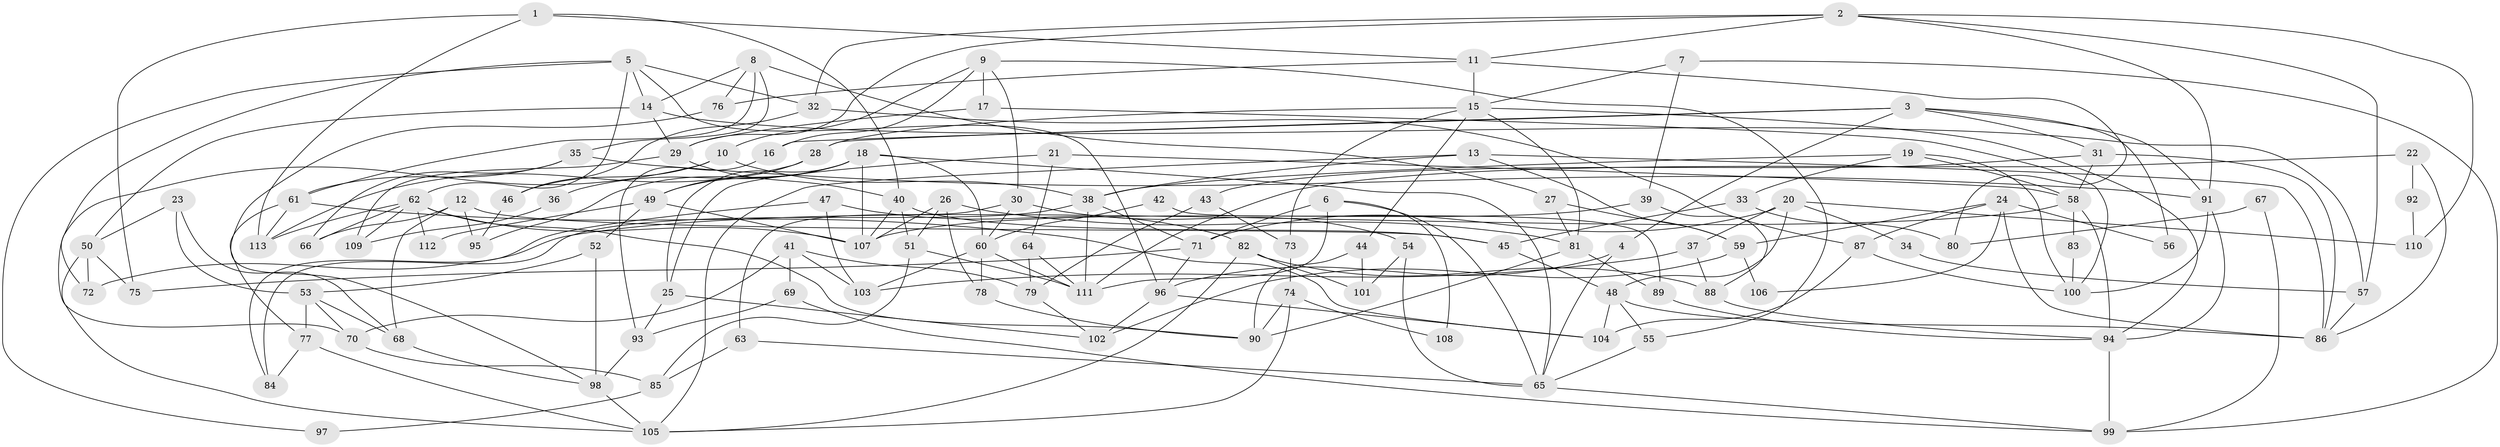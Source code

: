 // coarse degree distribution, {3: 0.1111111111111111, 6: 0.17777777777777778, 11: 0.022222222222222223, 2: 0.1111111111111111, 5: 0.1111111111111111, 4: 0.26666666666666666, 7: 0.044444444444444446, 8: 0.06666666666666667, 9: 0.022222222222222223, 10: 0.022222222222222223, 12: 0.044444444444444446}
// Generated by graph-tools (version 1.1) at 2025/54/03/04/25 21:54:28]
// undirected, 113 vertices, 226 edges
graph export_dot {
graph [start="1"]
  node [color=gray90,style=filled];
  1;
  2;
  3;
  4;
  5;
  6;
  7;
  8;
  9;
  10;
  11;
  12;
  13;
  14;
  15;
  16;
  17;
  18;
  19;
  20;
  21;
  22;
  23;
  24;
  25;
  26;
  27;
  28;
  29;
  30;
  31;
  32;
  33;
  34;
  35;
  36;
  37;
  38;
  39;
  40;
  41;
  42;
  43;
  44;
  45;
  46;
  47;
  48;
  49;
  50;
  51;
  52;
  53;
  54;
  55;
  56;
  57;
  58;
  59;
  60;
  61;
  62;
  63;
  64;
  65;
  66;
  67;
  68;
  69;
  70;
  71;
  72;
  73;
  74;
  75;
  76;
  77;
  78;
  79;
  80;
  81;
  82;
  83;
  84;
  85;
  86;
  87;
  88;
  89;
  90;
  91;
  92;
  93;
  94;
  95;
  96;
  97;
  98;
  99;
  100;
  101;
  102;
  103;
  104;
  105;
  106;
  107;
  108;
  109;
  110;
  111;
  112;
  113;
  1 -- 113;
  1 -- 75;
  1 -- 11;
  1 -- 40;
  2 -- 11;
  2 -- 32;
  2 -- 29;
  2 -- 57;
  2 -- 91;
  2 -- 110;
  3 -- 4;
  3 -- 91;
  3 -- 16;
  3 -- 28;
  3 -- 31;
  3 -- 56;
  4 -- 65;
  4 -- 96;
  5 -- 62;
  5 -- 72;
  5 -- 14;
  5 -- 32;
  5 -- 96;
  5 -- 97;
  6 -- 71;
  6 -- 111;
  6 -- 65;
  6 -- 108;
  7 -- 15;
  7 -- 39;
  7 -- 99;
  8 -- 27;
  8 -- 14;
  8 -- 35;
  8 -- 61;
  8 -- 76;
  9 -- 30;
  9 -- 16;
  9 -- 10;
  9 -- 17;
  9 -- 55;
  10 -- 38;
  10 -- 46;
  10 -- 70;
  11 -- 15;
  11 -- 76;
  11 -- 80;
  12 -- 66;
  12 -- 95;
  12 -- 45;
  12 -- 68;
  13 -- 86;
  13 -- 105;
  13 -- 38;
  13 -- 59;
  14 -- 29;
  14 -- 50;
  14 -- 57;
  15 -- 94;
  15 -- 28;
  15 -- 44;
  15 -- 73;
  15 -- 81;
  16 -- 93;
  17 -- 29;
  17 -- 100;
  18 -- 107;
  18 -- 60;
  18 -- 25;
  18 -- 36;
  18 -- 49;
  18 -- 65;
  18 -- 95;
  19 -- 100;
  19 -- 58;
  19 -- 33;
  19 -- 38;
  20 -- 37;
  20 -- 48;
  20 -- 34;
  20 -- 71;
  20 -- 110;
  21 -- 25;
  21 -- 58;
  21 -- 64;
  22 -- 111;
  22 -- 86;
  22 -- 92;
  23 -- 68;
  23 -- 53;
  23 -- 50;
  24 -- 59;
  24 -- 86;
  24 -- 56;
  24 -- 87;
  24 -- 106;
  25 -- 93;
  25 -- 102;
  26 -- 51;
  26 -- 81;
  26 -- 78;
  26 -- 107;
  27 -- 59;
  27 -- 81;
  28 -- 49;
  28 -- 113;
  29 -- 40;
  29 -- 109;
  30 -- 54;
  30 -- 60;
  30 -- 63;
  31 -- 86;
  31 -- 43;
  31 -- 58;
  32 -- 87;
  32 -- 46;
  33 -- 45;
  33 -- 80;
  34 -- 57;
  35 -- 91;
  35 -- 61;
  35 -- 66;
  36 -- 109;
  37 -- 88;
  37 -- 103;
  38 -- 71;
  38 -- 84;
  38 -- 111;
  39 -- 88;
  39 -- 107;
  40 -- 45;
  40 -- 51;
  40 -- 107;
  41 -- 79;
  41 -- 70;
  41 -- 69;
  41 -- 103;
  42 -- 60;
  42 -- 89;
  43 -- 79;
  43 -- 73;
  44 -- 90;
  44 -- 101;
  45 -- 48;
  46 -- 95;
  47 -- 84;
  47 -- 103;
  47 -- 82;
  48 -- 104;
  48 -- 55;
  48 -- 86;
  49 -- 107;
  49 -- 52;
  49 -- 112;
  50 -- 72;
  50 -- 75;
  50 -- 105;
  51 -- 85;
  51 -- 111;
  52 -- 98;
  52 -- 53;
  53 -- 68;
  53 -- 70;
  53 -- 77;
  54 -- 101;
  54 -- 65;
  55 -- 65;
  57 -- 86;
  58 -- 94;
  58 -- 72;
  58 -- 83;
  59 -- 102;
  59 -- 106;
  60 -- 111;
  60 -- 78;
  60 -- 103;
  61 -- 77;
  61 -- 104;
  61 -- 113;
  62 -- 107;
  62 -- 113;
  62 -- 66;
  62 -- 90;
  62 -- 109;
  62 -- 112;
  63 -- 65;
  63 -- 85;
  64 -- 111;
  64 -- 79;
  65 -- 99;
  67 -- 80;
  67 -- 99;
  68 -- 98;
  69 -- 99;
  69 -- 93;
  70 -- 85;
  71 -- 75;
  71 -- 96;
  73 -- 74;
  74 -- 105;
  74 -- 90;
  74 -- 108;
  76 -- 98;
  77 -- 84;
  77 -- 105;
  78 -- 90;
  79 -- 102;
  81 -- 90;
  81 -- 89;
  82 -- 105;
  82 -- 88;
  82 -- 101;
  83 -- 100;
  85 -- 97;
  87 -- 104;
  87 -- 100;
  88 -- 94;
  89 -- 94;
  91 -- 100;
  91 -- 94;
  92 -- 110;
  93 -- 98;
  94 -- 99;
  96 -- 102;
  96 -- 104;
  98 -- 105;
}
